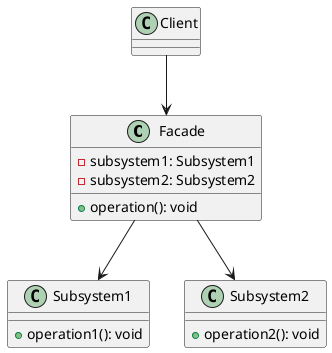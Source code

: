 @startuml
class Facade {
  - subsystem1: Subsystem1
  - subsystem2: Subsystem2
  + operation(): void
}

class Subsystem1 {
  + operation1(): void
}

class Subsystem2 {
  + operation2(): void
}

Facade --> Subsystem1
Facade --> Subsystem2

Client --> Facade
@enduml